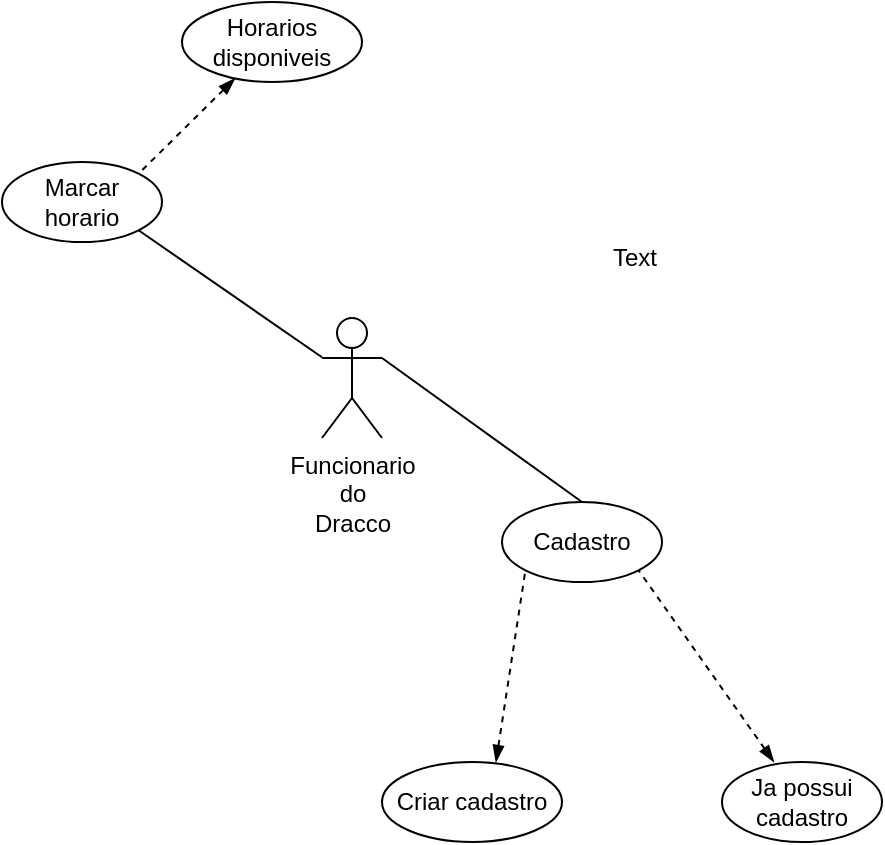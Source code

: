 <mxfile version="12.8.1" type="google"><diagram id="OGtdAF1DBYw7VAmT-sHY" name="Page-1"><mxGraphModel dx="785" dy="512" grid="1" gridSize="10" guides="1" tooltips="1" connect="1" arrows="1" fold="1" page="1" pageScale="1" pageWidth="827" pageHeight="1169" math="0" shadow="0"><root><mxCell id="0"/><mxCell id="1" parent="0"/><mxCell id="yL4C53TuZ6POiLlljB8j-1" value="Funcionario &lt;br&gt;do&lt;br&gt;&amp;nbsp;Dracco&amp;nbsp;" style="shape=umlActor;verticalLabelPosition=bottom;labelBackgroundColor=#ffffff;verticalAlign=top;html=1;outlineConnect=0;" parent="1" vertex="1"><mxGeometry x="330" y="288" width="30" height="60" as="geometry"/></mxCell><mxCell id="yL4C53TuZ6POiLlljB8j-5" value="Cadastro" style="ellipse;whiteSpace=wrap;html=1;" parent="1" vertex="1"><mxGeometry x="420" y="380" width="80" height="40" as="geometry"/></mxCell><mxCell id="yL4C53TuZ6POiLlljB8j-9" value="" style="endArrow=none;html=1;entryX=0.5;entryY=0;entryDx=0;entryDy=0;exitX=1;exitY=0.333;exitDx=0;exitDy=0;exitPerimeter=0;" parent="1" source="yL4C53TuZ6POiLlljB8j-1" target="yL4C53TuZ6POiLlljB8j-5" edge="1"><mxGeometry width="50" height="50" relative="1" as="geometry"><mxPoint x="380" y="408" as="sourcePoint"/><mxPoint x="430" y="358" as="targetPoint"/></mxGeometry></mxCell><mxCell id="yL4C53TuZ6POiLlljB8j-11" value="Ja possui cadastro" style="ellipse;whiteSpace=wrap;html=1;" parent="1" vertex="1"><mxGeometry x="530" y="510" width="80" height="40" as="geometry"/></mxCell><mxCell id="yL4C53TuZ6POiLlljB8j-12" value="Criar cadastro" style="ellipse;whiteSpace=wrap;html=1;" parent="1" vertex="1"><mxGeometry x="360" y="510" width="90" height="40" as="geometry"/></mxCell><mxCell id="yL4C53TuZ6POiLlljB8j-16" value="" style="endArrow=none;dashed=1;html=1;entryX=1;entryY=1;entryDx=0;entryDy=0;startArrow=blockThin;startFill=1;exitX=0.325;exitY=0;exitDx=0;exitDy=0;exitPerimeter=0;" parent="1" source="yL4C53TuZ6POiLlljB8j-11" target="yL4C53TuZ6POiLlljB8j-5" edge="1"><mxGeometry width="50" height="50" relative="1" as="geometry"><mxPoint x="620" y="460" as="sourcePoint"/><mxPoint x="550" y="430" as="targetPoint"/></mxGeometry></mxCell><mxCell id="yL4C53TuZ6POiLlljB8j-17" value="" style="endArrow=none;dashed=1;html=1;entryX=0;entryY=1;entryDx=0;entryDy=0;exitX=0.633;exitY=0;exitDx=0;exitDy=0;exitPerimeter=0;startArrow=blockThin;startFill=1;" parent="1" source="yL4C53TuZ6POiLlljB8j-12" target="yL4C53TuZ6POiLlljB8j-5" edge="1"><mxGeometry width="50" height="50" relative="1" as="geometry"><mxPoint x="390" y="500" as="sourcePoint"/><mxPoint x="440" y="450" as="targetPoint"/></mxGeometry></mxCell><mxCell id="yL4C53TuZ6POiLlljB8j-23" value="Marcar horario" style="ellipse;whiteSpace=wrap;html=1;" parent="1" vertex="1"><mxGeometry x="170" y="210" width="80" height="40" as="geometry"/></mxCell><mxCell id="yL4C53TuZ6POiLlljB8j-27" value="" style="endArrow=none;html=1;exitX=1;exitY=1;exitDx=0;exitDy=0;" parent="1" source="yL4C53TuZ6POiLlljB8j-23" target="yL4C53TuZ6POiLlljB8j-1" edge="1"><mxGeometry width="50" height="50" relative="1" as="geometry"><mxPoint x="260" y="320" as="sourcePoint"/><mxPoint x="310" y="270" as="targetPoint"/></mxGeometry></mxCell><mxCell id="yL4C53TuZ6POiLlljB8j-36" value="Horarios disponiveis" style="ellipse;whiteSpace=wrap;html=1;" parent="1" vertex="1"><mxGeometry x="260" y="130" width="90" height="40" as="geometry"/></mxCell><mxCell id="yL4C53TuZ6POiLlljB8j-37" value="" style="endArrow=none;dashed=1;html=1;startArrow=blockThin;startFill=1;entryX=1;entryY=0;entryDx=0;entryDy=0;" parent="1" source="yL4C53TuZ6POiLlljB8j-36" target="yL4C53TuZ6POiLlljB8j-23" edge="1"><mxGeometry width="50" height="50" relative="1" as="geometry"><mxPoint x="238" y="160" as="sourcePoint"/><mxPoint x="280" y="170" as="targetPoint"/></mxGeometry></mxCell><mxCell id="bOHQGpQdsWCy1745IU0y-5" value="Text" style="text;html=1;align=center;verticalAlign=middle;resizable=0;points=[];autosize=1;" vertex="1" parent="1"><mxGeometry x="466" y="248" width="40" height="20" as="geometry"/></mxCell></root></mxGraphModel></diagram></mxfile>